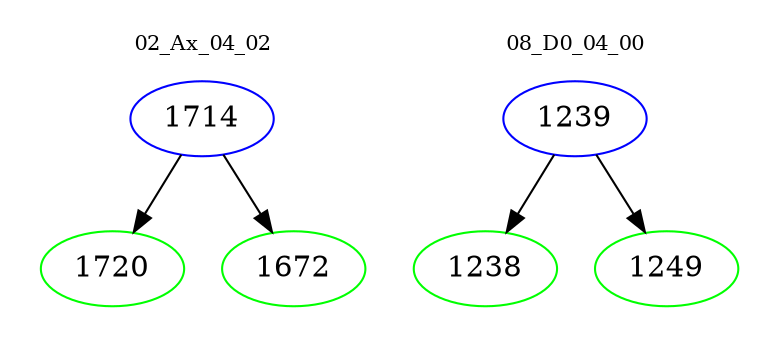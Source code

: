 digraph{
subgraph cluster_0 {
color = white
label = "02_Ax_04_02";
fontsize=10;
T0_1714 [label="1714", color="blue"]
T0_1714 -> T0_1720 [color="black"]
T0_1720 [label="1720", color="green"]
T0_1714 -> T0_1672 [color="black"]
T0_1672 [label="1672", color="green"]
}
subgraph cluster_1 {
color = white
label = "08_D0_04_00";
fontsize=10;
T1_1239 [label="1239", color="blue"]
T1_1239 -> T1_1238 [color="black"]
T1_1238 [label="1238", color="green"]
T1_1239 -> T1_1249 [color="black"]
T1_1249 [label="1249", color="green"]
}
}
